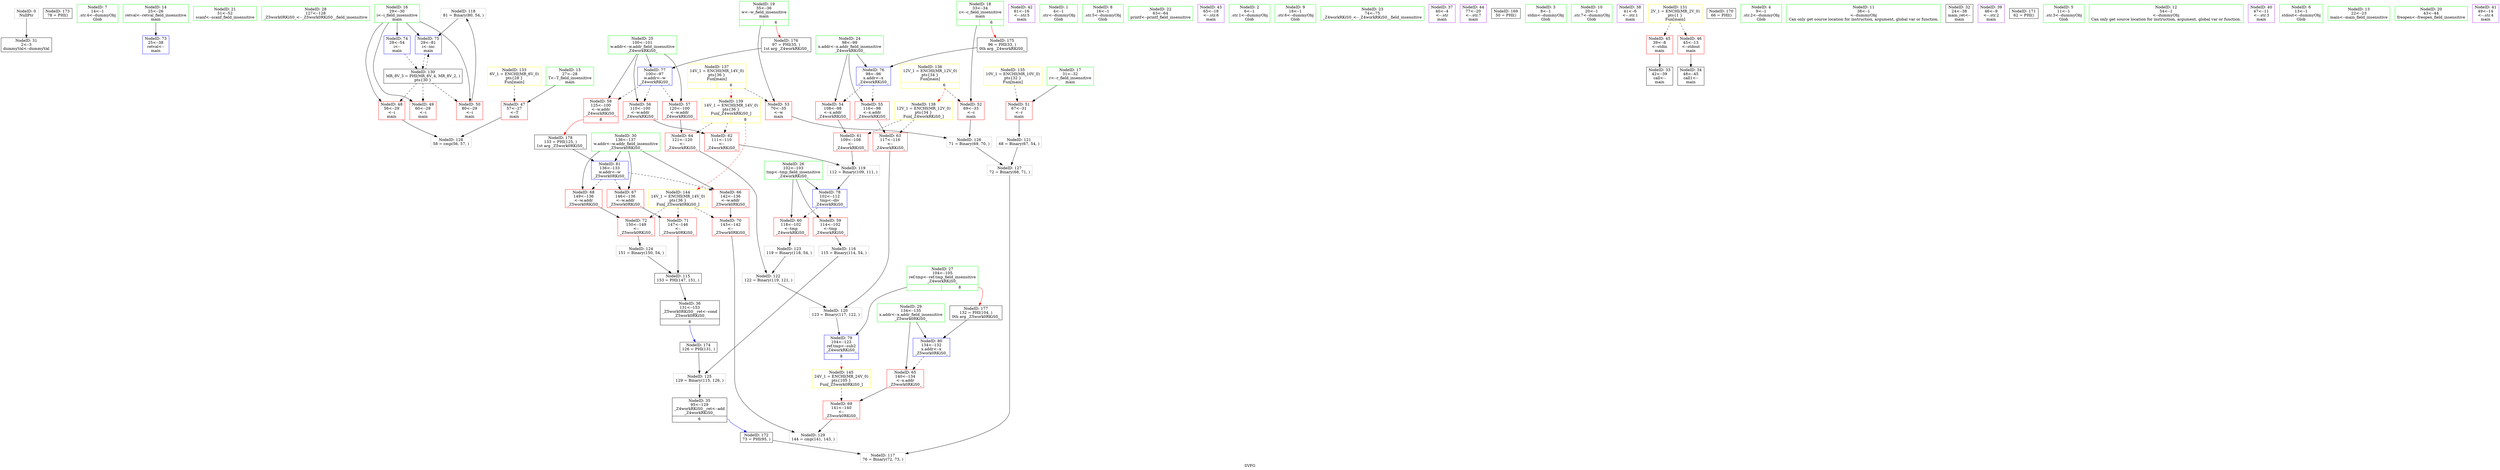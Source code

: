 digraph "SVFG" {
	label="SVFG";

	Node0x55d2a6cec050 [shape=record,color=grey,label="{NodeID: 0\nNullPtr}"];
	Node0x55d2a6cec050 -> Node0x55d2a6cfffa0[style=solid];
	Node0x55d2a6d15ad0 [shape=record,color=black,label="{NodeID: 173\n78 = PHI()\n}"];
	Node0x55d2a6cfeb00 [shape=record,color=green,label="{NodeID: 7\n14\<--1\n.str.4\<--dummyObj\nGlob }"];
	Node0x55d2a6cff0e0 [shape=record,color=green,label="{NodeID: 14\n25\<--26\nretval\<--retval_field_insensitive\nmain\n}"];
	Node0x55d2a6cff0e0 -> Node0x55d2a6d03210[style=solid];
	Node0x55d2a6cff6c0 [shape=record,color=green,label="{NodeID: 21\n51\<--52\nscanf\<--scanf_field_insensitive\n}"];
	Node0x55d2a6cffd00 [shape=record,color=green,label="{NodeID: 28\n127\<--128\n_Z5work0RKiS0_\<--_Z5work0RKiS0__field_insensitive\n}"];
	Node0x55d2a6d06860 [shape=record,color=grey,label="{NodeID: 118\n81 = Binary(80, 54, )\n}"];
	Node0x55d2a6d06860 -> Node0x55d2a6d033b0[style=solid];
	Node0x55d2a6d00310 [shape=record,color=black,label="{NodeID: 35\n95\<--129\n_Z4workRKiS0__ret\<--add\n_Z4workRKiS0_\n|{<s0>6}}"];
	Node0x55d2a6d00310:s0 -> Node0x55d2a6d158e0[style=solid,color=blue];
	Node0x55d2a6d072e0 [shape=record,color=grey,label="{NodeID: 125\n129 = Binary(115, 126, )\n}"];
	Node0x55d2a6d072e0 -> Node0x55d2a6d00310[style=solid];
	Node0x55d2a6d008c0 [shape=record,color=purple,label="{NodeID: 42\n61\<--16\n\<--.str.5\nmain\n}"];
	Node0x55d2a6d01e90 [shape=record,color=red,label="{NodeID: 49\n60\<--29\n\<--i\nmain\n}"];
	Node0x55d2a6d0d860 [shape=record,color=yellow,style=double,label="{NodeID: 139\n14V_1 = ENCHI(MR_14V_0)\npts\{36 \}\nFun[_Z4workRKiS0_]|{|<s2>8}}"];
	Node0x55d2a6d0d860 -> Node0x55d2a6d02920[style=dashed];
	Node0x55d2a6d0d860 -> Node0x55d2a6d02ac0[style=dashed];
	Node0x55d2a6d0d860:s2 -> Node0x55d2a6d0dcc0[style=dashed,color=red];
	Node0x55d2a6d02440 [shape=record,color=red,label="{NodeID: 56\n110\<--100\n\<--w.addr\n_Z4workRKiS0_\n}"];
	Node0x55d2a6d02440 -> Node0x55d2a6d02920[style=solid];
	Node0x55d2a6d029f0 [shape=record,color=red,label="{NodeID: 63\n117\<--116\n\<--\n_Z4workRKiS0_\n}"];
	Node0x55d2a6d029f0 -> Node0x55d2a6d06b60[style=solid];
	Node0x55d2a6d02fa0 [shape=record,color=red,label="{NodeID: 70\n143\<--142\n\<--\n_Z5work0RKiS0_\n}"];
	Node0x55d2a6d02fa0 -> Node0x55d2a6d01750[style=solid];
	Node0x55d2a6d03550 [shape=record,color=blue,label="{NodeID: 77\n100\<--97\nw.addr\<--w\n_Z4workRKiS0_\n}"];
	Node0x55d2a6d03550 -> Node0x55d2a6d02440[style=dashed];
	Node0x55d2a6d03550 -> Node0x55d2a6d02510[style=dashed];
	Node0x55d2a6d03550 -> Node0x55d2a6d025e0[style=dashed];
	Node0x55d2a6cfdc80 [shape=record,color=green,label="{NodeID: 1\n4\<--1\n.str\<--dummyObj\nGlob }"];
	Node0x55d2a6d15d80 [shape=record,color=black,label="{NodeID: 174\n126 = PHI(131, )\n}"];
	Node0x55d2a6d15d80 -> Node0x55d2a6d072e0[style=solid];
	Node0x55d2a6cfeb90 [shape=record,color=green,label="{NodeID: 8\n16\<--1\n.str.5\<--dummyObj\nGlob }"];
	Node0x55d2a6cff1b0 [shape=record,color=green,label="{NodeID: 15\n27\<--28\nT\<--T_field_insensitive\nmain\n}"];
	Node0x55d2a6cff1b0 -> Node0x55d2a6d00cd0[style=solid];
	Node0x55d2a6cff7c0 [shape=record,color=green,label="{NodeID: 22\n63\<--64\nprintf\<--printf_field_insensitive\n}"];
	Node0x55d2a6cffe00 [shape=record,color=green,label="{NodeID: 29\n134\<--135\nx.addr\<--x.addr_field_insensitive\n_Z5work0RKiS0_\n}"];
	Node0x55d2a6cffe00 -> Node0x55d2a6d02b90[style=solid];
	Node0x55d2a6cffe00 -> Node0x55d2a6d037c0[style=solid];
	Node0x55d2a6d069e0 [shape=record,color=grey,label="{NodeID: 119\n112 = Binary(109, 111, )\n}"];
	Node0x55d2a6d069e0 -> Node0x55d2a6d03620[style=solid];
	Node0x55d2a6d003e0 [shape=record,color=black,label="{NodeID: 36\n131\<--153\n_Z5work0RKiS0__ret\<--cond\n_Z5work0RKiS0_\n|{<s0>8}}"];
	Node0x55d2a6d003e0:s0 -> Node0x55d2a6d15d80[style=solid,color=blue];
	Node0x55d2a6d07460 [shape=record,color=grey,label="{NodeID: 126\n71 = Binary(69, 70, )\n}"];
	Node0x55d2a6d07460 -> Node0x55d2a6d075e0[style=solid];
	Node0x55d2a6d00990 [shape=record,color=purple,label="{NodeID: 43\n65\<--18\n\<--.str.6\nmain\n}"];
	Node0x55d2a6d0d2f0 [shape=record,color=yellow,style=double,label="{NodeID: 133\n6V_1 = ENCHI(MR_6V_0)\npts\{28 \}\nFun[main]}"];
	Node0x55d2a6d0d2f0 -> Node0x55d2a6d00cd0[style=dashed];
	Node0x55d2a6d01f60 [shape=record,color=red,label="{NodeID: 50\n80\<--29\n\<--i\nmain\n}"];
	Node0x55d2a6d01f60 -> Node0x55d2a6d06860[style=solid];
	Node0x55d2a6d02510 [shape=record,color=red,label="{NodeID: 57\n120\<--100\n\<--w.addr\n_Z4workRKiS0_\n}"];
	Node0x55d2a6d02510 -> Node0x55d2a6d02ac0[style=solid];
	Node0x55d2a6d02ac0 [shape=record,color=red,label="{NodeID: 64\n121\<--120\n\<--\n_Z4workRKiS0_\n}"];
	Node0x55d2a6d02ac0 -> Node0x55d2a6d06e60[style=solid];
	Node0x55d2a6d03070 [shape=record,color=red,label="{NodeID: 71\n147\<--146\n\<--\n_Z5work0RKiS0_\n}"];
	Node0x55d2a6d03070 -> Node0x55d2a6d05fc0[style=solid];
	Node0x55d2a6d03620 [shape=record,color=blue,label="{NodeID: 78\n102\<--112\ntmp\<--div\n_Z4workRKiS0_\n}"];
	Node0x55d2a6d03620 -> Node0x55d2a6d026b0[style=dashed];
	Node0x55d2a6d03620 -> Node0x55d2a6d02780[style=dashed];
	Node0x55d2a6cfdd10 [shape=record,color=green,label="{NodeID: 2\n6\<--1\n.str.1\<--dummyObj\nGlob }"];
	Node0x55d2a6d15f70 [shape=record,color=black,label="{NodeID: 175\n96 = PHI(33, )\n0th arg _Z4workRKiS0_ }"];
	Node0x55d2a6d15f70 -> Node0x55d2a6d03480[style=solid];
	Node0x55d2a6cfec20 [shape=record,color=green,label="{NodeID: 9\n18\<--1\n.str.6\<--dummyObj\nGlob }"];
	Node0x55d2a6cff280 [shape=record,color=green,label="{NodeID: 16\n29\<--30\ni\<--i_field_insensitive\nmain\n}"];
	Node0x55d2a6cff280 -> Node0x55d2a6d01dc0[style=solid];
	Node0x55d2a6cff280 -> Node0x55d2a6d01e90[style=solid];
	Node0x55d2a6cff280 -> Node0x55d2a6d01f60[style=solid];
	Node0x55d2a6cff280 -> Node0x55d2a6d032e0[style=solid];
	Node0x55d2a6cff280 -> Node0x55d2a6d033b0[style=solid];
	Node0x55d2a6cff8c0 [shape=record,color=green,label="{NodeID: 23\n74\<--75\n_Z4workRKiS0_\<--_Z4workRKiS0__field_insensitive\n}"];
	Node0x55d2a6cffed0 [shape=record,color=green,label="{NodeID: 30\n136\<--137\nw.addr\<--w.addr_field_insensitive\n_Z5work0RKiS0_\n}"];
	Node0x55d2a6cffed0 -> Node0x55d2a6d02c60[style=solid];
	Node0x55d2a6cffed0 -> Node0x55d2a6d02d30[style=solid];
	Node0x55d2a6cffed0 -> Node0x55d2a6d02e00[style=solid];
	Node0x55d2a6cffed0 -> Node0x55d2a6d03890[style=solid];
	Node0x55d2a6d06b60 [shape=record,color=grey,label="{NodeID: 120\n123 = Binary(117, 122, )\n}"];
	Node0x55d2a6d06b60 -> Node0x55d2a6d036f0[style=solid];
	Node0x55d2a6d004b0 [shape=record,color=purple,label="{NodeID: 37\n40\<--4\n\<--.str\nmain\n}"];
	Node0x55d2a6d075e0 [shape=record,color=grey,label="{NodeID: 127\n72 = Binary(68, 71, )\n}"];
	Node0x55d2a6d075e0 -> Node0x55d2a6d066e0[style=solid];
	Node0x55d2a6d00a60 [shape=record,color=purple,label="{NodeID: 44\n77\<--20\n\<--.str.7\nmain\n}"];
	Node0x55d2a6d02030 [shape=record,color=red,label="{NodeID: 51\n67\<--31\n\<--r\nmain\n}"];
	Node0x55d2a6d02030 -> Node0x55d2a6d06ce0[style=solid];
	Node0x55d2a6d025e0 [shape=record,color=red,label="{NodeID: 58\n125\<--100\n\<--w.addr\n_Z4workRKiS0_\n|{<s0>8}}"];
	Node0x55d2a6d025e0:s0 -> Node0x55d2a6d16330[style=solid,color=red];
	Node0x55d2a6d02b90 [shape=record,color=red,label="{NodeID: 65\n140\<--134\n\<--x.addr\n_Z5work0RKiS0_\n}"];
	Node0x55d2a6d02b90 -> Node0x55d2a6d02ed0[style=solid];
	Node0x55d2a6d03140 [shape=record,color=red,label="{NodeID: 72\n150\<--149\n\<--\n_Z5work0RKiS0_\n}"];
	Node0x55d2a6d03140 -> Node0x55d2a6d07160[style=solid];
	Node0x55d2a6d036f0 [shape=record,color=blue,label="{NodeID: 79\n104\<--123\nref.tmp\<--sub2\n_Z4workRKiS0_\n|{<s0>8}}"];
	Node0x55d2a6d036f0:s0 -> Node0x55d2a6d0ddd0[style=dashed,color=red];
	Node0x55d2a6d15050 [shape=record,color=black,label="{NodeID: 169\n50 = PHI()\n}"];
	Node0x55d2a6cfdfc0 [shape=record,color=green,label="{NodeID: 3\n8\<--1\nstdin\<--dummyObj\nGlob }"];
	Node0x55d2a6d160b0 [shape=record,color=black,label="{NodeID: 176\n97 = PHI(35, )\n1st arg _Z4workRKiS0_ }"];
	Node0x55d2a6d160b0 -> Node0x55d2a6d03550[style=solid];
	Node0x55d2a6cfece0 [shape=record,color=green,label="{NodeID: 10\n20\<--1\n.str.7\<--dummyObj\nGlob }"];
	Node0x55d2a6cff350 [shape=record,color=green,label="{NodeID: 17\n31\<--32\nr\<--r_field_insensitive\nmain\n}"];
	Node0x55d2a6cff350 -> Node0x55d2a6d02030[style=solid];
	Node0x55d2a6cff9c0 [shape=record,color=green,label="{NodeID: 24\n98\<--99\nx.addr\<--x.addr_field_insensitive\n_Z4workRKiS0_\n}"];
	Node0x55d2a6cff9c0 -> Node0x55d2a6d022a0[style=solid];
	Node0x55d2a6cff9c0 -> Node0x55d2a6d02370[style=solid];
	Node0x55d2a6cff9c0 -> Node0x55d2a6d03480[style=solid];
	Node0x55d2a6cfffa0 [shape=record,color=black,label="{NodeID: 31\n2\<--3\ndummyVal\<--dummyVal\n}"];
	Node0x55d2a6d06ce0 [shape=record,color=grey,label="{NodeID: 121\n68 = Binary(67, 54, )\n}"];
	Node0x55d2a6d06ce0 -> Node0x55d2a6d075e0[style=solid];
	Node0x55d2a6d00580 [shape=record,color=purple,label="{NodeID: 38\n41\<--6\n\<--.str.1\nmain\n}"];
	Node0x55d2a6d015d0 [shape=record,color=grey,label="{NodeID: 128\n58 = cmp(56, 57, )\n}"];
	Node0x55d2a6d00b30 [shape=record,color=red,label="{NodeID: 45\n39\<--8\n\<--stdin\nmain\n}"];
	Node0x55d2a6d00b30 -> Node0x55d2a6d00170[style=solid];
	Node0x55d2a6d0d4b0 [shape=record,color=yellow,style=double,label="{NodeID: 135\n10V_1 = ENCHI(MR_10V_0)\npts\{32 \}\nFun[main]}"];
	Node0x55d2a6d0d4b0 -> Node0x55d2a6d02030[style=dashed];
	Node0x55d2a6d02100 [shape=record,color=red,label="{NodeID: 52\n69\<--33\n\<--c\nmain\n}"];
	Node0x55d2a6d02100 -> Node0x55d2a6d07460[style=solid];
	Node0x55d2a6d026b0 [shape=record,color=red,label="{NodeID: 59\n114\<--102\n\<--tmp\n_Z4workRKiS0_\n}"];
	Node0x55d2a6d026b0 -> Node0x55d2a6d06560[style=solid];
	Node0x55d2a6d02c60 [shape=record,color=red,label="{NodeID: 66\n142\<--136\n\<--w.addr\n_Z5work0RKiS0_\n}"];
	Node0x55d2a6d02c60 -> Node0x55d2a6d02fa0[style=solid];
	Node0x55d2a6d03210 [shape=record,color=blue,label="{NodeID: 73\n25\<--38\nretval\<--\nmain\n}"];
	Node0x55d2a6d037c0 [shape=record,color=blue,label="{NodeID: 80\n134\<--132\nx.addr\<--x\n_Z5work0RKiS0_\n}"];
	Node0x55d2a6d037c0 -> Node0x55d2a6d02b90[style=dashed];
	Node0x55d2a6d15150 [shape=record,color=black,label="{NodeID: 170\n66 = PHI()\n}"];
	Node0x55d2a6cfe050 [shape=record,color=green,label="{NodeID: 4\n9\<--1\n.str.2\<--dummyObj\nGlob }"];
	Node0x55d2a6d161f0 [shape=record,color=black,label="{NodeID: 177\n132 = PHI(104, )\n0th arg _Z5work0RKiS0_ }"];
	Node0x55d2a6d161f0 -> Node0x55d2a6d037c0[style=solid];
	Node0x55d2a6cfede0 [shape=record,color=green,label="{NodeID: 11\n38\<--1\n\<--dummyObj\nCan only get source location for instruction, argument, global var or function.}"];
	Node0x55d2a6cff420 [shape=record,color=green,label="{NodeID: 18\n33\<--34\nc\<--c_field_insensitive\nmain\n|{|<s1>6}}"];
	Node0x55d2a6cff420 -> Node0x55d2a6d02100[style=solid];
	Node0x55d2a6cff420:s1 -> Node0x55d2a6d15f70[style=solid,color=red];
	Node0x55d2a6cffa90 [shape=record,color=green,label="{NodeID: 25\n100\<--101\nw.addr\<--w.addr_field_insensitive\n_Z4workRKiS0_\n}"];
	Node0x55d2a6cffa90 -> Node0x55d2a6d02440[style=solid];
	Node0x55d2a6cffa90 -> Node0x55d2a6d02510[style=solid];
	Node0x55d2a6cffa90 -> Node0x55d2a6d025e0[style=solid];
	Node0x55d2a6cffa90 -> Node0x55d2a6d03550[style=solid];
	Node0x55d2a6d05fc0 [shape=record,color=black,label="{NodeID: 115\n153 = PHI(147, 151, )\n}"];
	Node0x55d2a6d05fc0 -> Node0x55d2a6d003e0[style=solid];
	Node0x55d2a6d000a0 [shape=record,color=black,label="{NodeID: 32\n24\<--38\nmain_ret\<--\nmain\n}"];
	Node0x55d2a6d06e60 [shape=record,color=grey,label="{NodeID: 122\n122 = Binary(119, 121, )\n}"];
	Node0x55d2a6d06e60 -> Node0x55d2a6d06b60[style=solid];
	Node0x55d2a6d00650 [shape=record,color=purple,label="{NodeID: 39\n46\<--9\n\<--.str.2\nmain\n}"];
	Node0x55d2a6d01750 [shape=record,color=grey,label="{NodeID: 129\n144 = cmp(141, 143, )\n}"];
	Node0x55d2a6d00c00 [shape=record,color=red,label="{NodeID: 46\n45\<--13\n\<--stdout\nmain\n}"];
	Node0x55d2a6d00c00 -> Node0x55d2a6d00240[style=solid];
	Node0x55d2a6d0d590 [shape=record,color=yellow,style=double,label="{NodeID: 136\n12V_1 = ENCHI(MR_12V_0)\npts\{34 \}\nFun[main]|{|<s1>6}}"];
	Node0x55d2a6d0d590 -> Node0x55d2a6d02100[style=dashed];
	Node0x55d2a6d0d590:s1 -> Node0x55d2a6d0d750[style=dashed,color=red];
	Node0x55d2a6d021d0 [shape=record,color=red,label="{NodeID: 53\n70\<--35\n\<--w\nmain\n}"];
	Node0x55d2a6d021d0 -> Node0x55d2a6d07460[style=solid];
	Node0x55d2a6d02780 [shape=record,color=red,label="{NodeID: 60\n118\<--102\n\<--tmp\n_Z4workRKiS0_\n}"];
	Node0x55d2a6d02780 -> Node0x55d2a6d06fe0[style=solid];
	Node0x55d2a6d02d30 [shape=record,color=red,label="{NodeID: 67\n146\<--136\n\<--w.addr\n_Z5work0RKiS0_\n}"];
	Node0x55d2a6d02d30 -> Node0x55d2a6d03070[style=solid];
	Node0x55d2a6d032e0 [shape=record,color=blue,label="{NodeID: 74\n29\<--54\ni\<--\nmain\n}"];
	Node0x55d2a6d032e0 -> Node0x55d2a6d0c1f0[style=dashed];
	Node0x55d2a6d03890 [shape=record,color=blue,label="{NodeID: 81\n136\<--133\nw.addr\<--w\n_Z5work0RKiS0_\n}"];
	Node0x55d2a6d03890 -> Node0x55d2a6d02c60[style=dashed];
	Node0x55d2a6d03890 -> Node0x55d2a6d02d30[style=dashed];
	Node0x55d2a6d03890 -> Node0x55d2a6d02e00[style=dashed];
	Node0x55d2a6d157e0 [shape=record,color=black,label="{NodeID: 171\n62 = PHI()\n}"];
	Node0x55d2a6cfe0e0 [shape=record,color=green,label="{NodeID: 5\n11\<--1\n.str.3\<--dummyObj\nGlob }"];
	Node0x55d2a6d16330 [shape=record,color=black,label="{NodeID: 178\n133 = PHI(125, )\n1st arg _Z5work0RKiS0_ }"];
	Node0x55d2a6d16330 -> Node0x55d2a6d03890[style=solid];
	Node0x55d2a6cfeee0 [shape=record,color=green,label="{NodeID: 12\n54\<--1\n\<--dummyObj\nCan only get source location for instruction, argument, global var or function.}"];
	Node0x55d2a6cff4f0 [shape=record,color=green,label="{NodeID: 19\n35\<--36\nw\<--w_field_insensitive\nmain\n|{|<s1>6}}"];
	Node0x55d2a6cff4f0 -> Node0x55d2a6d021d0[style=solid];
	Node0x55d2a6cff4f0:s1 -> Node0x55d2a6d160b0[style=solid,color=red];
	Node0x55d2a6cffb60 [shape=record,color=green,label="{NodeID: 26\n102\<--103\ntmp\<--tmp_field_insensitive\n_Z4workRKiS0_\n}"];
	Node0x55d2a6cffb60 -> Node0x55d2a6d026b0[style=solid];
	Node0x55d2a6cffb60 -> Node0x55d2a6d02780[style=solid];
	Node0x55d2a6cffb60 -> Node0x55d2a6d03620[style=solid];
	Node0x55d2a6d06560 [shape=record,color=grey,label="{NodeID: 116\n115 = Binary(114, 54, )\n}"];
	Node0x55d2a6d06560 -> Node0x55d2a6d072e0[style=solid];
	Node0x55d2a6d00170 [shape=record,color=black,label="{NodeID: 33\n42\<--39\ncall\<--\nmain\n}"];
	Node0x55d2a6d06fe0 [shape=record,color=grey,label="{NodeID: 123\n119 = Binary(118, 54, )\n}"];
	Node0x55d2a6d06fe0 -> Node0x55d2a6d06e60[style=solid];
	Node0x55d2a6d00720 [shape=record,color=purple,label="{NodeID: 40\n47\<--11\n\<--.str.3\nmain\n}"];
	Node0x55d2a6d0c1f0 [shape=record,color=black,label="{NodeID: 130\nMR_8V_3 = PHI(MR_8V_4, MR_8V_2, )\npts\{30 \}\n}"];
	Node0x55d2a6d0c1f0 -> Node0x55d2a6d01dc0[style=dashed];
	Node0x55d2a6d0c1f0 -> Node0x55d2a6d01e90[style=dashed];
	Node0x55d2a6d0c1f0 -> Node0x55d2a6d01f60[style=dashed];
	Node0x55d2a6d0c1f0 -> Node0x55d2a6d033b0[style=dashed];
	Node0x55d2a6d00cd0 [shape=record,color=red,label="{NodeID: 47\n57\<--27\n\<--T\nmain\n}"];
	Node0x55d2a6d00cd0 -> Node0x55d2a6d015d0[style=solid];
	Node0x55d2a6d0d670 [shape=record,color=yellow,style=double,label="{NodeID: 137\n14V_1 = ENCHI(MR_14V_0)\npts\{36 \}\nFun[main]|{|<s1>6}}"];
	Node0x55d2a6d0d670 -> Node0x55d2a6d021d0[style=dashed];
	Node0x55d2a6d0d670:s1 -> Node0x55d2a6d0d860[style=dashed,color=red];
	Node0x55d2a6d022a0 [shape=record,color=red,label="{NodeID: 54\n108\<--98\n\<--x.addr\n_Z4workRKiS0_\n}"];
	Node0x55d2a6d022a0 -> Node0x55d2a6d02850[style=solid];
	Node0x55d2a6d0dcc0 [shape=record,color=yellow,style=double,label="{NodeID: 144\n14V_1 = ENCHI(MR_14V_0)\npts\{36 \}\nFun[_Z5work0RKiS0_]}"];
	Node0x55d2a6d0dcc0 -> Node0x55d2a6d02fa0[style=dashed];
	Node0x55d2a6d0dcc0 -> Node0x55d2a6d03070[style=dashed];
	Node0x55d2a6d0dcc0 -> Node0x55d2a6d03140[style=dashed];
	Node0x55d2a6d02850 [shape=record,color=red,label="{NodeID: 61\n109\<--108\n\<--\n_Z4workRKiS0_\n}"];
	Node0x55d2a6d02850 -> Node0x55d2a6d069e0[style=solid];
	Node0x55d2a6d02e00 [shape=record,color=red,label="{NodeID: 68\n149\<--136\n\<--w.addr\n_Z5work0RKiS0_\n}"];
	Node0x55d2a6d02e00 -> Node0x55d2a6d03140[style=solid];
	Node0x55d2a6d033b0 [shape=record,color=blue,label="{NodeID: 75\n29\<--81\ni\<--inc\nmain\n}"];
	Node0x55d2a6d033b0 -> Node0x55d2a6d0c1f0[style=dashed];
	Node0x55d2a6d158e0 [shape=record,color=black,label="{NodeID: 172\n73 = PHI(95, )\n}"];
	Node0x55d2a6d158e0 -> Node0x55d2a6d066e0[style=solid];
	Node0x55d2a6cfea70 [shape=record,color=green,label="{NodeID: 6\n13\<--1\nstdout\<--dummyObj\nGlob }"];
	Node0x55d2a6cfefe0 [shape=record,color=green,label="{NodeID: 13\n22\<--23\nmain\<--main_field_insensitive\n}"];
	Node0x55d2a6cff5c0 [shape=record,color=green,label="{NodeID: 20\n43\<--44\nfreopen\<--freopen_field_insensitive\n}"];
	Node0x55d2a6cffc30 [shape=record,color=green,label="{NodeID: 27\n104\<--105\nref.tmp\<--ref.tmp_field_insensitive\n_Z4workRKiS0_\n|{|<s1>8}}"];
	Node0x55d2a6cffc30 -> Node0x55d2a6d036f0[style=solid];
	Node0x55d2a6cffc30:s1 -> Node0x55d2a6d161f0[style=solid,color=red];
	Node0x55d2a6d066e0 [shape=record,color=grey,label="{NodeID: 117\n76 = Binary(72, 73, )\n}"];
	Node0x55d2a6d00240 [shape=record,color=black,label="{NodeID: 34\n48\<--45\ncall1\<--\nmain\n}"];
	Node0x55d2a6d07160 [shape=record,color=grey,label="{NodeID: 124\n151 = Binary(150, 54, )\n}"];
	Node0x55d2a6d07160 -> Node0x55d2a6d05fc0[style=solid];
	Node0x55d2a6d007f0 [shape=record,color=purple,label="{NodeID: 41\n49\<--14\n\<--.str.4\nmain\n}"];
	Node0x55d2a6d0c6f0 [shape=record,color=yellow,style=double,label="{NodeID: 131\n2V_1 = ENCHI(MR_2V_0)\npts\{1 \}\nFun[main]}"];
	Node0x55d2a6d0c6f0 -> Node0x55d2a6d00b30[style=dashed];
	Node0x55d2a6d0c6f0 -> Node0x55d2a6d00c00[style=dashed];
	Node0x55d2a6d01dc0 [shape=record,color=red,label="{NodeID: 48\n56\<--29\n\<--i\nmain\n}"];
	Node0x55d2a6d01dc0 -> Node0x55d2a6d015d0[style=solid];
	Node0x55d2a6d0d750 [shape=record,color=yellow,style=double,label="{NodeID: 138\n12V_1 = ENCHI(MR_12V_0)\npts\{34 \}\nFun[_Z4workRKiS0_]}"];
	Node0x55d2a6d0d750 -> Node0x55d2a6d02850[style=dashed];
	Node0x55d2a6d0d750 -> Node0x55d2a6d029f0[style=dashed];
	Node0x55d2a6d02370 [shape=record,color=red,label="{NodeID: 55\n116\<--98\n\<--x.addr\n_Z4workRKiS0_\n}"];
	Node0x55d2a6d02370 -> Node0x55d2a6d029f0[style=solid];
	Node0x55d2a6d0ddd0 [shape=record,color=yellow,style=double,label="{NodeID: 145\n24V_1 = ENCHI(MR_24V_0)\npts\{105 \}\nFun[_Z5work0RKiS0_]}"];
	Node0x55d2a6d0ddd0 -> Node0x55d2a6d02ed0[style=dashed];
	Node0x55d2a6d02920 [shape=record,color=red,label="{NodeID: 62\n111\<--110\n\<--\n_Z4workRKiS0_\n}"];
	Node0x55d2a6d02920 -> Node0x55d2a6d069e0[style=solid];
	Node0x55d2a6d02ed0 [shape=record,color=red,label="{NodeID: 69\n141\<--140\n\<--\n_Z5work0RKiS0_\n}"];
	Node0x55d2a6d02ed0 -> Node0x55d2a6d01750[style=solid];
	Node0x55d2a6d03480 [shape=record,color=blue,label="{NodeID: 76\n98\<--96\nx.addr\<--x\n_Z4workRKiS0_\n}"];
	Node0x55d2a6d03480 -> Node0x55d2a6d022a0[style=dashed];
	Node0x55d2a6d03480 -> Node0x55d2a6d02370[style=dashed];
}

